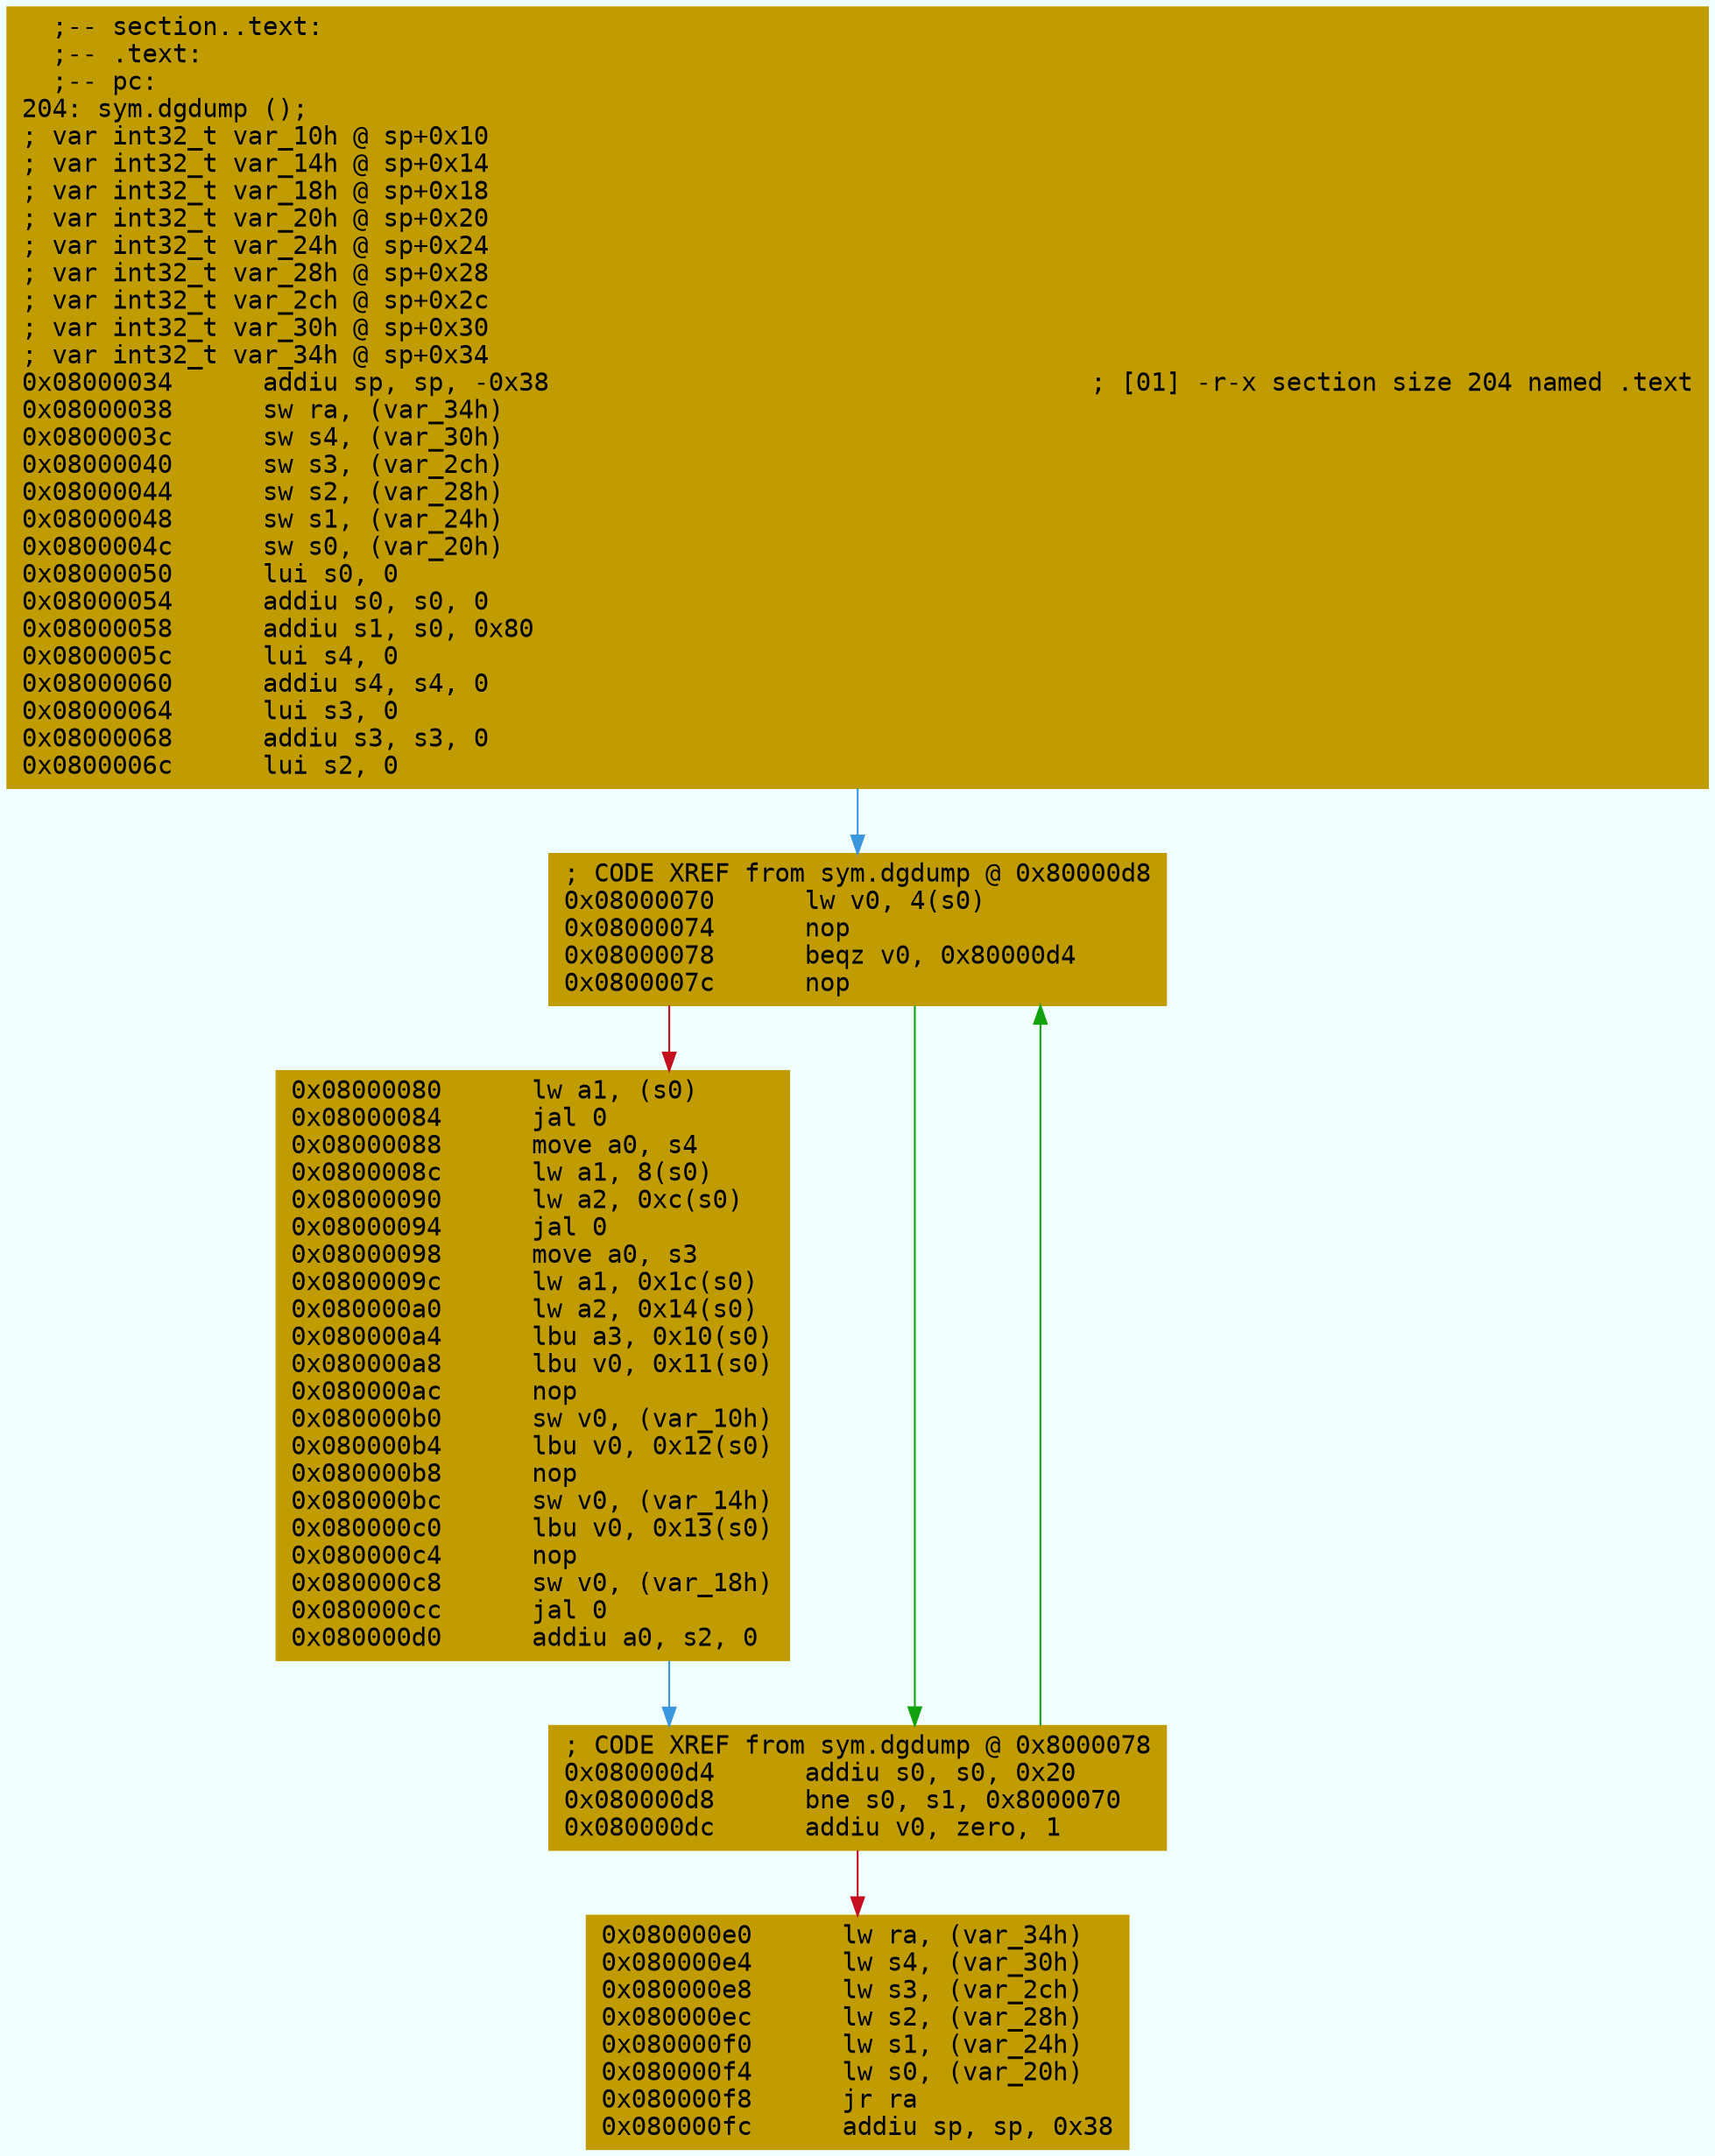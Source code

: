digraph code {
	graph [bgcolor=azure fontsize=8 fontname="Courier" splines="ortho"];
	node [fillcolor=gray style=filled shape=box];
	edge [arrowhead="normal"];
	"0x08000034" [URL="sym.dgdump/0x08000034", fillcolor="#c19c00",color="#c19c00", fontname="Courier",label="  ;-- section..text:\l  ;-- .text:\l  ;-- pc:\l204: sym.dgdump ();\l; var int32_t var_10h @ sp+0x10\l; var int32_t var_14h @ sp+0x14\l; var int32_t var_18h @ sp+0x18\l; var int32_t var_20h @ sp+0x20\l; var int32_t var_24h @ sp+0x24\l; var int32_t var_28h @ sp+0x28\l; var int32_t var_2ch @ sp+0x2c\l; var int32_t var_30h @ sp+0x30\l; var int32_t var_34h @ sp+0x34\l0x08000034      addiu sp, sp, -0x38                                    ; [01] -r-x section size 204 named .text\l0x08000038      sw ra, (var_34h)\l0x0800003c      sw s4, (var_30h)\l0x08000040      sw s3, (var_2ch)\l0x08000044      sw s2, (var_28h)\l0x08000048      sw s1, (var_24h)\l0x0800004c      sw s0, (var_20h)\l0x08000050      lui s0, 0\l0x08000054      addiu s0, s0, 0\l0x08000058      addiu s1, s0, 0x80\l0x0800005c      lui s4, 0\l0x08000060      addiu s4, s4, 0\l0x08000064      lui s3, 0\l0x08000068      addiu s3, s3, 0\l0x0800006c      lui s2, 0\l"]
	"0x08000070" [URL="sym.dgdump/0x08000070", fillcolor="#c19c00",color="#c19c00", fontname="Courier",label="; CODE XREF from sym.dgdump @ 0x80000d8\l0x08000070      lw v0, 4(s0)\l0x08000074      nop\l0x08000078      beqz v0, 0x80000d4\l0x0800007c      nop\l"]
	"0x08000080" [URL="sym.dgdump/0x08000080", fillcolor="#c19c00",color="#c19c00", fontname="Courier",label="0x08000080      lw a1, (s0)\l0x08000084      jal 0\l0x08000088      move a0, s4\l0x0800008c      lw a1, 8(s0)\l0x08000090      lw a2, 0xc(s0)\l0x08000094      jal 0\l0x08000098      move a0, s3\l0x0800009c      lw a1, 0x1c(s0)\l0x080000a0      lw a2, 0x14(s0)\l0x080000a4      lbu a3, 0x10(s0)\l0x080000a8      lbu v0, 0x11(s0)\l0x080000ac      nop\l0x080000b0      sw v0, (var_10h)\l0x080000b4      lbu v0, 0x12(s0)\l0x080000b8      nop\l0x080000bc      sw v0, (var_14h)\l0x080000c0      lbu v0, 0x13(s0)\l0x080000c4      nop\l0x080000c8      sw v0, (var_18h)\l0x080000cc      jal 0\l0x080000d0      addiu a0, s2, 0\l"]
	"0x080000d4" [URL="sym.dgdump/0x080000d4", fillcolor="#c19c00",color="#c19c00", fontname="Courier",label="; CODE XREF from sym.dgdump @ 0x8000078\l0x080000d4      addiu s0, s0, 0x20\l0x080000d8      bne s0, s1, 0x8000070\l0x080000dc      addiu v0, zero, 1\l"]
	"0x080000e0" [URL="sym.dgdump/0x080000e0", fillcolor="#c19c00",color="#c19c00", fontname="Courier",label="0x080000e0      lw ra, (var_34h)\l0x080000e4      lw s4, (var_30h)\l0x080000e8      lw s3, (var_2ch)\l0x080000ec      lw s2, (var_28h)\l0x080000f0      lw s1, (var_24h)\l0x080000f4      lw s0, (var_20h)\l0x080000f8      jr ra\l0x080000fc      addiu sp, sp, 0x38\l"]
        "0x08000034" -> "0x08000070" [color="#3a96dd"];
        "0x08000070" -> "0x080000d4" [color="#13a10e"];
        "0x08000070" -> "0x08000080" [color="#c50f1f"];
        "0x08000080" -> "0x080000d4" [color="#3a96dd"];
        "0x080000d4" -> "0x08000070" [color="#13a10e"];
        "0x080000d4" -> "0x080000e0" [color="#c50f1f"];
}
